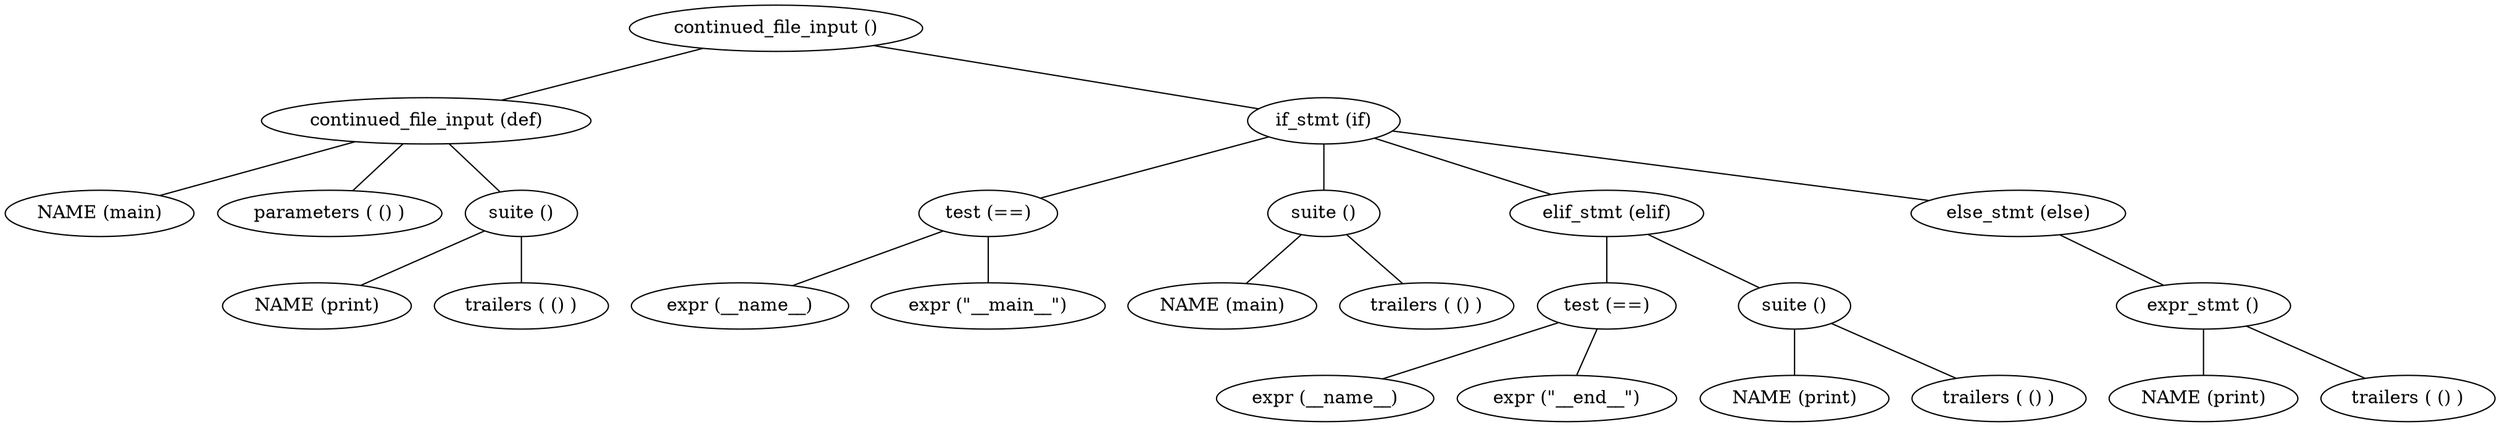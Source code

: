 Graph {
node1 [label="continued_file_input ()"];
node2 [label="continued_file_input (def)"];
node3 [label="NAME (main)"];
node4 [label="parameters ( () )"];
node5 [label="suite ()"];
node6 [label="NAME (print)"];
node7 [label="trailers ( () )"];
node8 [label="if_stmt (if)"];
node9 [label="test (==)"];
node10 [label="expr (__name__)"];
node11 [label="expr (&quot;__main__&quot;)"];
node12 [label="suite ()"];
node13 [label="NAME (main)"];
node14 [label="trailers ( () )"];
node15 [label="elif_stmt (elif)"];
node16 [label="test (==)"];
node17 [label="expr (__name__)"];
node18 [label="expr (&quot;__end__&quot;)"];
node19 [label="suite ()"];
node20 [label="NAME (print)"];
node21 [label="trailers ( () )"];
node22 [label="else_stmt (else)"];
node23 [label="expr_stmt ()"];
node24 [label="NAME (print)"];
node25 [label="trailers ( () )"];

node1 -- node2;
node2 -- node3;
node2 -- node4;
node2 -- node5;
node5 -- node6;
node5 -- node7;
node1 -- node8;
node8 -- node9;
node9 -- node10;
node9 -- node11;
node8 -- node12;
node12 -- node13;
node12 -- node14;
node8 -- node15;
node15 -- node16;
node16 -- node17;
node16 -- node18;
node15 -- node19;
node19 -- node20;
node19 -- node21;
node8 -- node22;
node22 -- node23;
node23 -- node24;
node23 -- node25;

}
